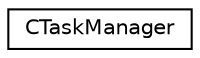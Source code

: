 digraph G
{
  edge [fontname="Helvetica",fontsize="10",labelfontname="Helvetica",labelfontsize="10"];
  node [fontname="Helvetica",fontsize="10",shape=record];
  rankdir="LR";
  Node1 [label="CTaskManager",height=0.2,width=0.4,color="black", fillcolor="white", style="filled",URL="$class_c_task_manager.html"];
}
